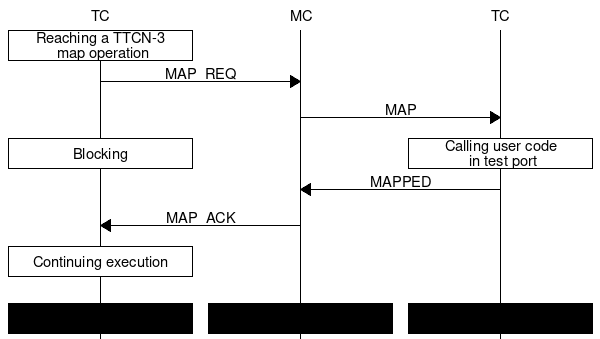 ///////////////////////////////////////////////////////////////////////////////
// Copyright (c) 2000-2020 Ericsson Telecom AB
// All rights reserved. This program and the accompanying materials
// are made available under the terms of the Eclipse Public License v2.0
// which accompanies this distribution, and is available at
// https://www.eclipse.org/org/documents/epl-2.0/EPL-2.0.html
///////////////////////////////////////////////////////////////////////////////
msc {
  hscale="1", wordwraparcs=on;
  
  TC1 [label = "TC"], MC, TC2 [label = "TC"];
  

  TC1 box TC1 [label = "Reaching a TTCN-3\n map operation"];
  TC1 => MC [label = "MAP_REQ"];
  MC => TC2 [label = "MAP"];
  TC1 box TC1 [label = "Blocking"],
  TC2 box TC2 [label = "Calling user code\n in test port"];
  TC2 => MC [label = "MAPPED"];
  MC => TC1 [label = "MAP_ACK"];
  TC1 box TC1 [label = "Continuing execution"];
  |||;
  TC1 box TC1 [textbgcolour = "grey"],
  MC box MC [textbgcolour = "grey"],
  TC2 box TC2 [textbgcolour = "grey"];
}
